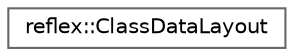 digraph "Graphical Class Hierarchy"
{
 // LATEX_PDF_SIZE
  bgcolor="transparent";
  edge [fontname=Helvetica,fontsize=10,labelfontname=Helvetica,labelfontsize=10];
  node [fontname=Helvetica,fontsize=10,shape=box,height=0.2,width=0.4];
  rankdir="LR";
  Node0 [id="Node000000",label="reflex::ClassDataLayout",height=0.2,width=0.4,color="grey40", fillcolor="white", style="filled",URL="$classreflex_1_1ClassDataLayout.html",tooltip=" "];
}
